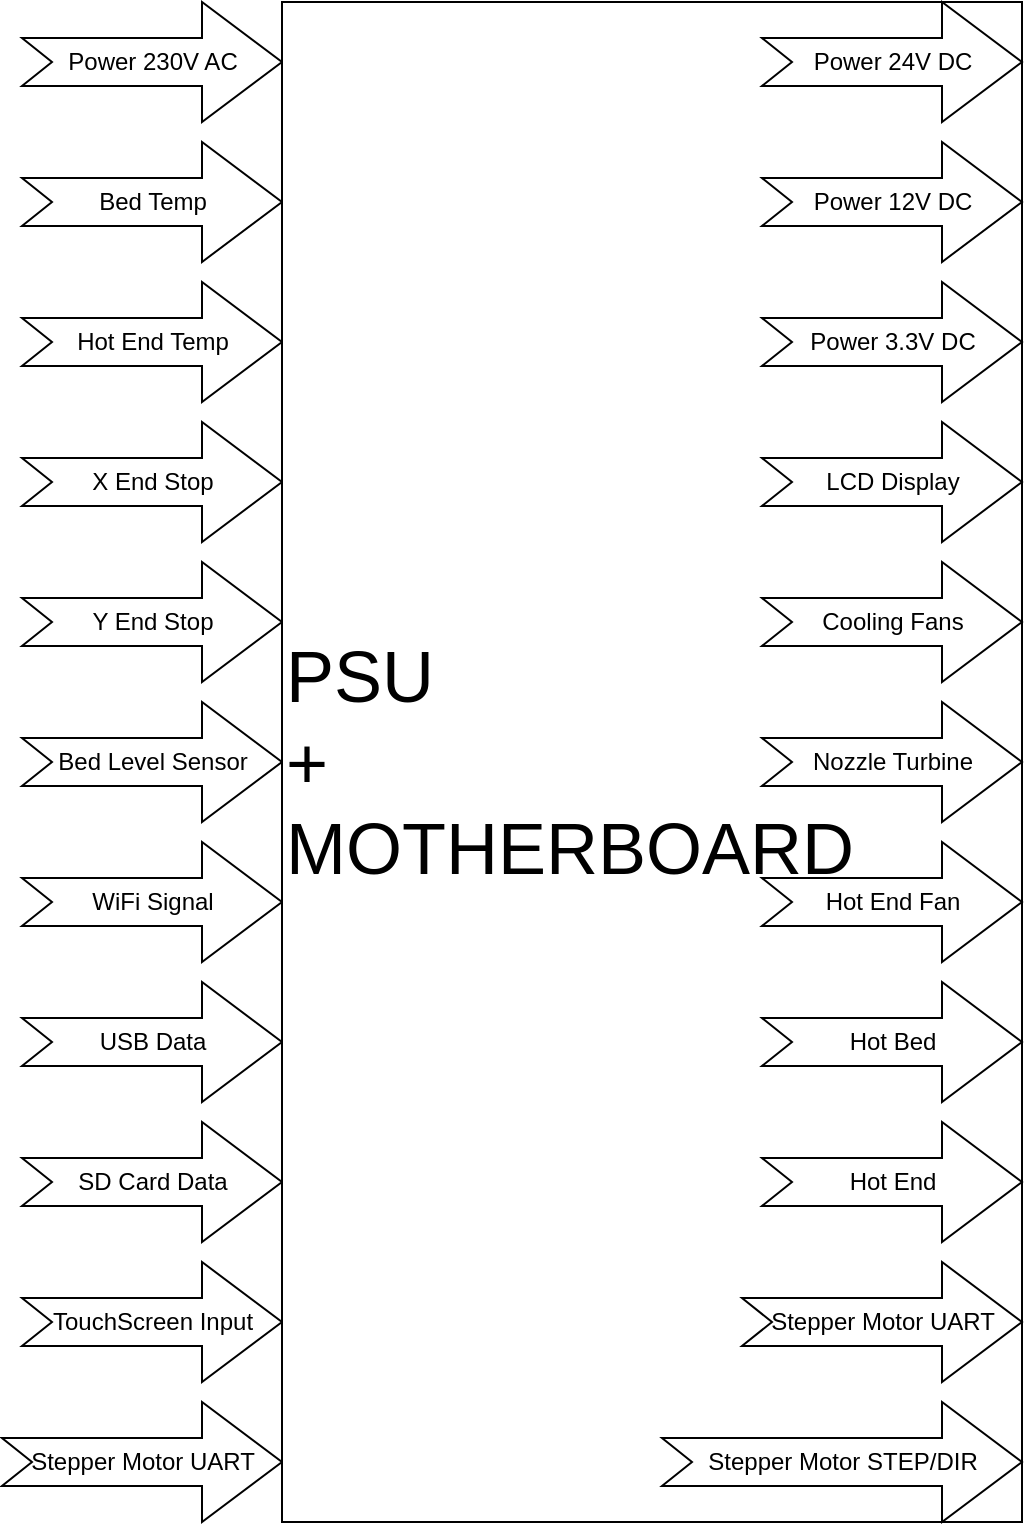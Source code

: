 <mxfile version="20.2.7" type="device" pages="2"><diagram id="enszqJqS-WNtJaIsdZm5" name="General"><mxGraphModel dx="1125" dy="519" grid="1" gridSize="10" guides="1" tooltips="1" connect="1" arrows="1" fold="1" page="1" pageScale="1" pageWidth="850" pageHeight="1100" math="0" shadow="0"><root><mxCell id="0"/><mxCell id="1" parent="0"/><mxCell id="Ci6pdBiQ4GacuPQmUSkX-2" value="Bed Temp" style="html=1;shadow=0;dashed=0;align=center;verticalAlign=middle;shape=mxgraph.arrows2.arrow;dy=0.6;dx=40;notch=15;" vertex="1" parent="1"><mxGeometry x="80" y="200" width="130" height="60" as="geometry"/></mxCell><mxCell id="Ci6pdBiQ4GacuPQmUSkX-3" value="Hot End Temp" style="html=1;shadow=0;dashed=0;align=center;verticalAlign=middle;shape=mxgraph.arrows2.arrow;dy=0.6;dx=40;notch=15;" vertex="1" parent="1"><mxGeometry x="80" y="270" width="130" height="60" as="geometry"/></mxCell><mxCell id="Ci6pdBiQ4GacuPQmUSkX-4" value="Power 230V AC" style="html=1;shadow=0;dashed=0;align=center;verticalAlign=middle;shape=mxgraph.arrows2.arrow;dy=0.6;dx=40;notch=15;" vertex="1" parent="1"><mxGeometry x="80" y="130" width="130" height="60" as="geometry"/></mxCell><mxCell id="Ci6pdBiQ4GacuPQmUSkX-5" value="X End Stop" style="html=1;shadow=0;dashed=0;align=center;verticalAlign=middle;shape=mxgraph.arrows2.arrow;dy=0.6;dx=40;notch=15;" vertex="1" parent="1"><mxGeometry x="80" y="340" width="130" height="60" as="geometry"/></mxCell><mxCell id="Ci6pdBiQ4GacuPQmUSkX-6" value="Y End Stop" style="html=1;shadow=0;dashed=0;align=center;verticalAlign=middle;shape=mxgraph.arrows2.arrow;dy=0.6;dx=40;notch=15;" vertex="1" parent="1"><mxGeometry x="80" y="410" width="130" height="60" as="geometry"/></mxCell><mxCell id="Ci6pdBiQ4GacuPQmUSkX-7" value="Bed Level Sensor" style="html=1;shadow=0;dashed=0;align=center;verticalAlign=middle;shape=mxgraph.arrows2.arrow;dy=0.6;dx=40;notch=15;" vertex="1" parent="1"><mxGeometry x="80" y="480" width="130" height="60" as="geometry"/></mxCell><mxCell id="Ci6pdBiQ4GacuPQmUSkX-8" value="WiFi Signal" style="html=1;shadow=0;dashed=0;align=center;verticalAlign=middle;shape=mxgraph.arrows2.arrow;dy=0.6;dx=40;notch=15;" vertex="1" parent="1"><mxGeometry x="80" y="550" width="130" height="60" as="geometry"/></mxCell><mxCell id="Ci6pdBiQ4GacuPQmUSkX-9" value="USB Data" style="html=1;shadow=0;dashed=0;align=center;verticalAlign=middle;shape=mxgraph.arrows2.arrow;dy=0.6;dx=40;notch=15;" vertex="1" parent="1"><mxGeometry x="80" y="620" width="130" height="60" as="geometry"/></mxCell><mxCell id="Ci6pdBiQ4GacuPQmUSkX-10" value="SD Card Data" style="html=1;shadow=0;dashed=0;align=center;verticalAlign=middle;shape=mxgraph.arrows2.arrow;dy=0.6;dx=40;notch=15;" vertex="1" parent="1"><mxGeometry x="80" y="690" width="130" height="60" as="geometry"/></mxCell><mxCell id="Ci6pdBiQ4GacuPQmUSkX-11" value="TouchScreen Input" style="html=1;shadow=0;dashed=0;align=center;verticalAlign=middle;shape=mxgraph.arrows2.arrow;dy=0.6;dx=40;notch=15;" vertex="1" parent="1"><mxGeometry x="80" y="760" width="130" height="60" as="geometry"/></mxCell><mxCell id="Ci6pdBiQ4GacuPQmUSkX-12" value="Stepper Motor UART" style="html=1;shadow=0;dashed=0;align=center;verticalAlign=middle;shape=mxgraph.arrows2.arrow;dy=0.6;dx=40;notch=15;" vertex="1" parent="1"><mxGeometry x="70" y="830" width="140" height="60" as="geometry"/></mxCell><mxCell id="Ci6pdBiQ4GacuPQmUSkX-16" value="&lt;font style=&quot;font-size: 36px;&quot;&gt;PSU&lt;br&gt;+&lt;br&gt;MOTHERBOARD&lt;/font&gt;" style="rounded=0;whiteSpace=wrap;html=1;align=left;" vertex="1" parent="1"><mxGeometry x="210" y="130" width="370" height="760" as="geometry"/></mxCell><mxCell id="Ci6pdBiQ4GacuPQmUSkX-17" value="Power 24V DC" style="html=1;shadow=0;dashed=0;align=center;verticalAlign=middle;shape=mxgraph.arrows2.arrow;dy=0.6;dx=40;notch=15;" vertex="1" parent="1"><mxGeometry x="450" y="130" width="130" height="60" as="geometry"/></mxCell><mxCell id="Ci6pdBiQ4GacuPQmUSkX-18" value="Power 12V DC" style="html=1;shadow=0;dashed=0;align=center;verticalAlign=middle;shape=mxgraph.arrows2.arrow;dy=0.6;dx=40;notch=15;" vertex="1" parent="1"><mxGeometry x="450" y="200" width="130" height="60" as="geometry"/></mxCell><mxCell id="Ci6pdBiQ4GacuPQmUSkX-19" value="Power 3.3V DC" style="html=1;shadow=0;dashed=0;align=center;verticalAlign=middle;shape=mxgraph.arrows2.arrow;dy=0.6;dx=40;notch=15;" vertex="1" parent="1"><mxGeometry x="450" y="270" width="130" height="60" as="geometry"/></mxCell><mxCell id="Ci6pdBiQ4GacuPQmUSkX-20" value="Stepper Motor STEP/DIR" style="html=1;shadow=0;dashed=0;align=center;verticalAlign=middle;shape=mxgraph.arrows2.arrow;dy=0.6;dx=40;notch=15;" vertex="1" parent="1"><mxGeometry x="400" y="830" width="180" height="60" as="geometry"/></mxCell><mxCell id="Ci6pdBiQ4GacuPQmUSkX-22" value="Hot End" style="html=1;shadow=0;dashed=0;align=center;verticalAlign=middle;shape=mxgraph.arrows2.arrow;dy=0.6;dx=40;notch=15;" vertex="1" parent="1"><mxGeometry x="450" y="690" width="130" height="60" as="geometry"/></mxCell><mxCell id="Ci6pdBiQ4GacuPQmUSkX-23" value="Stepper Motor UART" style="html=1;shadow=0;dashed=0;align=center;verticalAlign=middle;shape=mxgraph.arrows2.arrow;dy=0.6;dx=40;notch=15;" vertex="1" parent="1"><mxGeometry x="440" y="760" width="140" height="60" as="geometry"/></mxCell><mxCell id="Ci6pdBiQ4GacuPQmUSkX-25" value="Hot Bed" style="html=1;shadow=0;dashed=0;align=center;verticalAlign=middle;shape=mxgraph.arrows2.arrow;dy=0.6;dx=40;notch=15;" vertex="1" parent="1"><mxGeometry x="450" y="620" width="130" height="60" as="geometry"/></mxCell><mxCell id="Ci6pdBiQ4GacuPQmUSkX-26" value="Hot End Fan" style="html=1;shadow=0;dashed=0;align=center;verticalAlign=middle;shape=mxgraph.arrows2.arrow;dy=0.6;dx=40;notch=15;" vertex="1" parent="1"><mxGeometry x="450" y="550" width="130" height="60" as="geometry"/></mxCell><mxCell id="Ci6pdBiQ4GacuPQmUSkX-27" value="Nozzle Turbine" style="html=1;shadow=0;dashed=0;align=center;verticalAlign=middle;shape=mxgraph.arrows2.arrow;dy=0.6;dx=40;notch=15;" vertex="1" parent="1"><mxGeometry x="450" y="480" width="130" height="60" as="geometry"/></mxCell><mxCell id="Ci6pdBiQ4GacuPQmUSkX-28" value="Cooling Fans" style="html=1;shadow=0;dashed=0;align=center;verticalAlign=middle;shape=mxgraph.arrows2.arrow;dy=0.6;dx=40;notch=15;" vertex="1" parent="1"><mxGeometry x="450" y="410" width="130" height="60" as="geometry"/></mxCell><mxCell id="Ci6pdBiQ4GacuPQmUSkX-29" value="LCD Display" style="html=1;shadow=0;dashed=0;align=center;verticalAlign=middle;shape=mxgraph.arrows2.arrow;dy=0.6;dx=40;notch=15;" vertex="1" parent="1"><mxGeometry x="450" y="340" width="130" height="60" as="geometry"/></mxCell></root></mxGraphModel></diagram><diagram id="TkJ50lucBMD_MyOMH44U" name="Specific"><mxGraphModel dx="1032" dy="476" grid="1" gridSize="10" guides="1" tooltips="1" connect="1" arrows="1" fold="1" page="1" pageScale="1" pageWidth="850" pageHeight="1100" math="0" shadow="0"><root><mxCell id="0"/><mxCell id="1" parent="0"/><mxCell id="3rfFkUXbvdaDsJ3ARwJo-20" style="edgeStyle=orthogonalEdgeStyle;rounded=0;orthogonalLoop=1;jettySize=auto;html=1;entryX=0.5;entryY=1;entryDx=0;entryDy=0;fontSize=12;" edge="1" parent="1" source="3rfFkUXbvdaDsJ3ARwJo-2" target="3rfFkUXbvdaDsJ3ARwJo-10"><mxGeometry relative="1" as="geometry"/></mxCell><mxCell id="3rfFkUXbvdaDsJ3ARwJo-21" style="edgeStyle=orthogonalEdgeStyle;rounded=0;orthogonalLoop=1;jettySize=auto;html=1;entryX=0.5;entryY=1;entryDx=0;entryDy=0;fontSize=12;" edge="1" parent="1" source="3rfFkUXbvdaDsJ3ARwJo-2" target="3rfFkUXbvdaDsJ3ARwJo-15"><mxGeometry relative="1" as="geometry"/></mxCell><mxCell id="3rfFkUXbvdaDsJ3ARwJo-28" style="edgeStyle=orthogonalEdgeStyle;rounded=0;orthogonalLoop=1;jettySize=auto;html=1;fontSize=12;" edge="1" parent="1" source="3rfFkUXbvdaDsJ3ARwJo-2" target="3rfFkUXbvdaDsJ3ARwJo-24"><mxGeometry relative="1" as="geometry"/></mxCell><mxCell id="IcKTfbcp5wMOkRNV5j0c-8" style="edgeStyle=orthogonalEdgeStyle;rounded=0;orthogonalLoop=1;jettySize=auto;html=1;exitX=1;exitY=0.5;exitDx=0;exitDy=0;entryX=0;entryY=0.75;entryDx=0;entryDy=0;fontSize=12;" edge="1" parent="1" source="3rfFkUXbvdaDsJ3ARwJo-2" target="IcKTfbcp5wMOkRNV5j0c-1"><mxGeometry relative="1" as="geometry"><Array as="points"><mxPoint x="350" y="290"/><mxPoint x="350" y="387"/></Array></mxGeometry></mxCell><mxCell id="IcKTfbcp5wMOkRNV5j0c-9" value="24V" style="edgeLabel;html=1;align=center;verticalAlign=middle;resizable=0;points=[];fontSize=12;" vertex="1" connectable="0" parent="IcKTfbcp5wMOkRNV5j0c-8"><mxGeometry x="-0.893" relative="1" as="geometry"><mxPoint as="offset"/></mxGeometry></mxCell><mxCell id="3rfFkUXbvdaDsJ3ARwJo-2" value="PSU" style="whiteSpace=wrap;html=1;aspect=fixed;fontSize=12;" vertex="1" parent="1"><mxGeometry x="200" y="260" width="60" height="60" as="geometry"/></mxCell><mxCell id="3rfFkUXbvdaDsJ3ARwJo-5" value="" style="endArrow=classic;html=1;rounded=0;fontSize=12;entryX=0;entryY=0.5;entryDx=0;entryDy=0;startArrow=none;" edge="1" parent="1" source="3rfFkUXbvdaDsJ3ARwJo-6" target="3rfFkUXbvdaDsJ3ARwJo-2"><mxGeometry width="50" height="50" relative="1" as="geometry"><mxPoint x="50" y="279.71" as="sourcePoint"/><mxPoint x="140" y="279.71" as="targetPoint"/></mxGeometry></mxCell><mxCell id="3rfFkUXbvdaDsJ3ARwJo-6" value="230V AC&lt;br&gt;" style="text;html=1;align=center;verticalAlign=middle;resizable=0;points=[];autosize=1;strokeColor=none;fillColor=none;fontSize=12;" vertex="1" parent="1"><mxGeometry x="100" y="273.75" width="70" height="30" as="geometry"/></mxCell><mxCell id="3rfFkUXbvdaDsJ3ARwJo-7" value="" style="endArrow=none;html=1;rounded=0;fontSize=12;entryX=0;entryY=0.5;entryDx=0;entryDy=0;" edge="1" parent="1" target="3rfFkUXbvdaDsJ3ARwJo-6"><mxGeometry width="50" height="50" relative="1" as="geometry"><mxPoint x="70" y="289" as="sourcePoint"/><mxPoint x="180" y="280.0" as="targetPoint"/></mxGeometry></mxCell><mxCell id="tx-dX5m1JNwRGhRJfidQ-1" style="edgeStyle=orthogonalEdgeStyle;rounded=0;orthogonalLoop=1;jettySize=auto;html=1;entryX=0.003;entryY=0.721;entryDx=0;entryDy=0;entryPerimeter=0;fontSize=12;" edge="1" parent="1" source="3rfFkUXbvdaDsJ3ARwJo-10" target="3rfFkUXbvdaDsJ3ARwJo-19"><mxGeometry relative="1" as="geometry"/></mxCell><mxCell id="tx-dX5m1JNwRGhRJfidQ-6" value="Temperature Data" style="edgeLabel;html=1;align=center;verticalAlign=middle;resizable=0;points=[];fontSize=12;" vertex="1" connectable="0" parent="tx-dX5m1JNwRGhRJfidQ-1"><mxGeometry x="0.374" y="1" relative="1" as="geometry"><mxPoint as="offset"/></mxGeometry></mxCell><mxCell id="3rfFkUXbvdaDsJ3ARwJo-10" value="Hot Bed" style="whiteSpace=wrap;html=1;aspect=fixed;fontSize=12;" vertex="1" parent="1"><mxGeometry x="290" y="180" width="45" height="45" as="geometry"/></mxCell><mxCell id="3rfFkUXbvdaDsJ3ARwJo-15" value="Hot End" style="whiteSpace=wrap;html=1;aspect=fixed;fontSize=12;" vertex="1" parent="1"><mxGeometry x="363" y="180" width="45" height="45" as="geometry"/></mxCell><mxCell id="3rfFkUXbvdaDsJ3ARwJo-32" style="edgeStyle=orthogonalEdgeStyle;rounded=0;orthogonalLoop=1;jettySize=auto;html=1;exitX=0;exitY=0.25;exitDx=0;exitDy=0;entryX=0.5;entryY=0;entryDx=0;entryDy=0;fontSize=12;" edge="1" parent="1" source="3rfFkUXbvdaDsJ3ARwJo-19" target="3rfFkUXbvdaDsJ3ARwJo-15"><mxGeometry relative="1" as="geometry"><Array as="points"><mxPoint x="540" y="160"/><mxPoint x="386" y="160"/></Array></mxGeometry></mxCell><mxCell id="3rfFkUXbvdaDsJ3ARwJo-33" style="edgeStyle=orthogonalEdgeStyle;rounded=0;orthogonalLoop=1;jettySize=auto;html=1;exitX=0;exitY=0.25;exitDx=0;exitDy=0;entryX=0.5;entryY=0;entryDx=0;entryDy=0;fontSize=12;" edge="1" parent="1" source="3rfFkUXbvdaDsJ3ARwJo-19" target="3rfFkUXbvdaDsJ3ARwJo-10"><mxGeometry relative="1" as="geometry"><Array as="points"><mxPoint x="540" y="160"/><mxPoint x="312" y="160"/></Array></mxGeometry></mxCell><mxCell id="3rfFkUXbvdaDsJ3ARwJo-34" value="Control Signal" style="edgeLabel;html=1;align=center;verticalAlign=middle;resizable=0;points=[];fontSize=12;" vertex="1" connectable="0" parent="3rfFkUXbvdaDsJ3ARwJo-33"><mxGeometry x="-0.387" relative="1" as="geometry"><mxPoint as="offset"/></mxGeometry></mxCell><mxCell id="0dtOU28aPGqe5juMI7Ik-6" value="" style="edgeStyle=orthogonalEdgeStyle;rounded=0;orthogonalLoop=1;jettySize=auto;html=1;fontSize=12;" edge="1" parent="1" source="3rfFkUXbvdaDsJ3ARwJo-19" target="0dtOU28aPGqe5juMI7Ik-2"><mxGeometry relative="1" as="geometry"><Array as="points"><mxPoint x="618" y="240"/><mxPoint x="618" y="240"/></Array></mxGeometry></mxCell><mxCell id="3rfFkUXbvdaDsJ3ARwJo-19" value="STM32" style="rounded=0;whiteSpace=wrap;html=1;fontSize=12;rotation=0;" vertex="1" parent="1"><mxGeometry x="540" y="130" width="200" height="100" as="geometry"/></mxCell><mxCell id="3rfFkUXbvdaDsJ3ARwJo-30" value="" style="edgeStyle=orthogonalEdgeStyle;rounded=0;orthogonalLoop=1;jettySize=auto;html=1;fontSize=12;" edge="1" parent="1" source="3rfFkUXbvdaDsJ3ARwJo-24" target="3rfFkUXbvdaDsJ3ARwJo-19"><mxGeometry relative="1" as="geometry"><Array as="points"><mxPoint x="565" y="270"/></Array></mxGeometry></mxCell><mxCell id="3rfFkUXbvdaDsJ3ARwJo-31" value="3.3V" style="edgeLabel;html=1;align=center;verticalAlign=middle;resizable=0;points=[];fontSize=12;" vertex="1" connectable="0" parent="3rfFkUXbvdaDsJ3ARwJo-30"><mxGeometry x="-0.199" y="2" relative="1" as="geometry"><mxPoint x="-8" y="1" as="offset"/></mxGeometry></mxCell><mxCell id="0dtOU28aPGqe5juMI7Ik-3" value="" style="edgeStyle=orthogonalEdgeStyle;rounded=0;orthogonalLoop=1;jettySize=auto;html=1;fontSize=12;" edge="1" parent="1" source="3rfFkUXbvdaDsJ3ARwJo-24" target="0dtOU28aPGqe5juMI7Ik-2"><mxGeometry relative="1" as="geometry"><Array as="points"><mxPoint x="520" y="300"/><mxPoint x="520" y="300"/></Array></mxGeometry></mxCell><mxCell id="0dtOU28aPGqe5juMI7Ik-4" value="12V" style="edgeLabel;html=1;align=center;verticalAlign=middle;resizable=0;points=[];fontSize=12;" vertex="1" connectable="0" parent="0dtOU28aPGqe5juMI7Ik-3"><mxGeometry x="-0.35" relative="1" as="geometry"><mxPoint y="-1" as="offset"/></mxGeometry></mxCell><mxCell id="3rfFkUXbvdaDsJ3ARwJo-24" value="Buck&lt;br&gt;Converter" style="whiteSpace=wrap;html=1;aspect=fixed;fontSize=12;" vertex="1" parent="1"><mxGeometry x="430" y="258.75" width="62.5" height="62.5" as="geometry"/></mxCell><mxCell id="Vk7i4Lp6H0EITpoXnN4K-3" value="" style="edgeStyle=orthogonalEdgeStyle;rounded=0;orthogonalLoop=1;jettySize=auto;html=1;fontSize=12;entryX=0.113;entryY=-0.012;entryDx=0;entryDy=0;entryPerimeter=0;" edge="1" parent="1" source="Vk7i4Lp6H0EITpoXnN4K-2" target="3rfFkUXbvdaDsJ3ARwJo-19"><mxGeometry relative="1" as="geometry"><mxPoint x="580" y="130" as="targetPoint"/></mxGeometry></mxCell><mxCell id="Vk7i4Lp6H0EITpoXnN4K-2" value="End Stops" style="whiteSpace=wrap;html=1;aspect=fixed;fontSize=12;" vertex="1" parent="1"><mxGeometry x="540" y="50" width="45" height="45" as="geometry"/></mxCell><mxCell id="SSsK0HwFiiDgRaoQcPE--3" value="" style="edgeStyle=orthogonalEdgeStyle;rounded=0;orthogonalLoop=1;jettySize=auto;html=1;fontSize=12;entryX=0.362;entryY=0.004;entryDx=0;entryDy=0;entryPerimeter=0;" edge="1" parent="1" source="SSsK0HwFiiDgRaoQcPE--1" target="3rfFkUXbvdaDsJ3ARwJo-19"><mxGeometry relative="1" as="geometry"/></mxCell><mxCell id="SSsK0HwFiiDgRaoQcPE--1" value="Bed Levelin'" style="whiteSpace=wrap;html=1;aspect=fixed;fontSize=12;" vertex="1" parent="1"><mxGeometry x="590" y="50" width="45" height="45" as="geometry"/></mxCell><mxCell id="JHrJCBR2gY6ctBG1G7lU-1" value="WiFi&lt;br&gt;Module" style="whiteSpace=wrap;html=1;aspect=fixed;fontSize=12;" vertex="1" parent="1"><mxGeometry x="640" y="50" width="45" height="45" as="geometry"/></mxCell><mxCell id="JHrJCBR2gY6ctBG1G7lU-3" value="" style="endArrow=classic;startArrow=classic;html=1;rounded=0;fontSize=12;entryX=0.451;entryY=0.989;entryDx=0;entryDy=0;entryPerimeter=0;" edge="1" parent="1" target="JHrJCBR2gY6ctBG1G7lU-1"><mxGeometry width="50" height="50" relative="1" as="geometry"><mxPoint x="660" y="130" as="sourcePoint"/><mxPoint x="710" y="80" as="targetPoint"/></mxGeometry></mxCell><mxCell id="aWpnHktfCVSXTVgyMDUe-1" value="USB&lt;br&gt;Module" style="whiteSpace=wrap;html=1;aspect=fixed;fontSize=12;" vertex="1" parent="1"><mxGeometry x="690" y="50" width="45" height="45" as="geometry"/></mxCell><mxCell id="aWpnHktfCVSXTVgyMDUe-2" value="" style="endArrow=classic;startArrow=classic;html=1;rounded=0;fontSize=12;entryX=0.5;entryY=1;entryDx=0;entryDy=0;exitX=0.862;exitY=0.001;exitDx=0;exitDy=0;exitPerimeter=0;" edge="1" parent="1" source="3rfFkUXbvdaDsJ3ARwJo-19" target="aWpnHktfCVSXTVgyMDUe-1"><mxGeometry width="50" height="50" relative="1" as="geometry"><mxPoint x="670" y="140" as="sourcePoint"/><mxPoint x="670.295" y="104.505" as="targetPoint"/></mxGeometry></mxCell><mxCell id="4Z_Yu6InnLFw3vqZNuFp-1" value="SD&lt;br&gt;Module" style="whiteSpace=wrap;html=1;aspect=fixed;fontSize=12;" vertex="1" parent="1"><mxGeometry x="780" y="130" width="45" height="45" as="geometry"/></mxCell><mxCell id="4Z_Yu6InnLFw3vqZNuFp-2" value="" style="endArrow=classic;startArrow=classic;html=1;rounded=0;fontSize=12;exitX=1.002;exitY=0.229;exitDx=0;exitDy=0;entryX=0;entryY=0.5;entryDx=0;entryDy=0;exitPerimeter=0;" edge="1" parent="1" source="3rfFkUXbvdaDsJ3ARwJo-19" target="4Z_Yu6InnLFw3vqZNuFp-1"><mxGeometry width="50" height="50" relative="1" as="geometry"><mxPoint x="740" y="320" as="sourcePoint"/><mxPoint x="790" y="270" as="targetPoint"/></mxGeometry></mxCell><mxCell id="5_u8fYsWwWRs3jcaubXu-1" value="LCD&lt;br&gt;Module" style="whiteSpace=wrap;html=1;aspect=fixed;fontSize=12;" vertex="1" parent="1"><mxGeometry x="780" y="180" width="45" height="45" as="geometry"/></mxCell><mxCell id="5_u8fYsWwWRs3jcaubXu-2" value="" style="endArrow=classic;startArrow=classic;html=1;rounded=0;fontSize=12;exitX=1.002;exitY=0.229;exitDx=0;exitDy=0;entryX=0;entryY=0.5;entryDx=0;entryDy=0;exitPerimeter=0;" edge="1" parent="1"><mxGeometry width="50" height="50" relative="1" as="geometry"><mxPoint x="740.4" y="202.62" as="sourcePoint"/><mxPoint x="780" y="202.22" as="targetPoint"/></mxGeometry></mxCell><mxCell id="IcKTfbcp5wMOkRNV5j0c-1" value="Stepper&lt;br&gt;Motor" style="whiteSpace=wrap;html=1;aspect=fixed;fontSize=12;" vertex="1" parent="1"><mxGeometry x="677.5" y="340" width="62.5" height="62.5" as="geometry"/></mxCell><mxCell id="IcKTfbcp5wMOkRNV5j0c-2" value="" style="endArrow=classic;startArrow=classic;html=1;rounded=0;fontSize=12;exitX=0.68;exitY=0.008;exitDx=0;exitDy=0;entryX=0.902;entryY=1.005;entryDx=0;entryDy=0;exitPerimeter=0;entryPerimeter=0;" edge="1" parent="1" source="IcKTfbcp5wMOkRNV5j0c-1" target="3rfFkUXbvdaDsJ3ARwJo-19"><mxGeometry x="-0.071" width="50" height="50" relative="1" as="geometry"><mxPoint x="750.4" y="212.62" as="sourcePoint"/><mxPoint x="790" y="212.22" as="targetPoint"/><Array as="points"><mxPoint x="720" y="270"/></Array><mxPoint as="offset"/></mxGeometry></mxCell><mxCell id="IcKTfbcp5wMOkRNV5j0c-5" value="UART" style="text;html=1;strokeColor=none;fillColor=none;align=center;verticalAlign=middle;whiteSpace=wrap;rounded=0;fontSize=12;rotation=90;" vertex="1" parent="1"><mxGeometry x="700" y="273.75" width="60" height="30" as="geometry"/></mxCell><mxCell id="IcKTfbcp5wMOkRNV5j0c-6" value="" style="endArrow=classic;html=1;rounded=0;fontSize=12;entryX=0.25;entryY=0;entryDx=0;entryDy=0;exitX=0.766;exitY=1.006;exitDx=0;exitDy=0;exitPerimeter=0;" edge="1" parent="1" source="3rfFkUXbvdaDsJ3ARwJo-19" target="IcKTfbcp5wMOkRNV5j0c-1"><mxGeometry width="50" height="50" relative="1" as="geometry"><mxPoint x="630" y="320" as="sourcePoint"/><mxPoint x="680" y="270" as="targetPoint"/></mxGeometry></mxCell><mxCell id="IcKTfbcp5wMOkRNV5j0c-7" value="STEP/DIR" style="text;html=1;strokeColor=none;fillColor=none;align=center;verticalAlign=middle;whiteSpace=wrap;rounded=0;fontSize=12;rotation=90;" vertex="1" parent="1"><mxGeometry x="677.5" y="273.75" width="60" height="30" as="geometry"/></mxCell><mxCell id="0dtOU28aPGqe5juMI7Ik-2" value="Fans" style="whiteSpace=wrap;html=1;aspect=fixed;fontSize=12;" vertex="1" parent="1"><mxGeometry x="595" y="276.25" width="45" height="45" as="geometry"/></mxCell></root></mxGraphModel></diagram></mxfile>